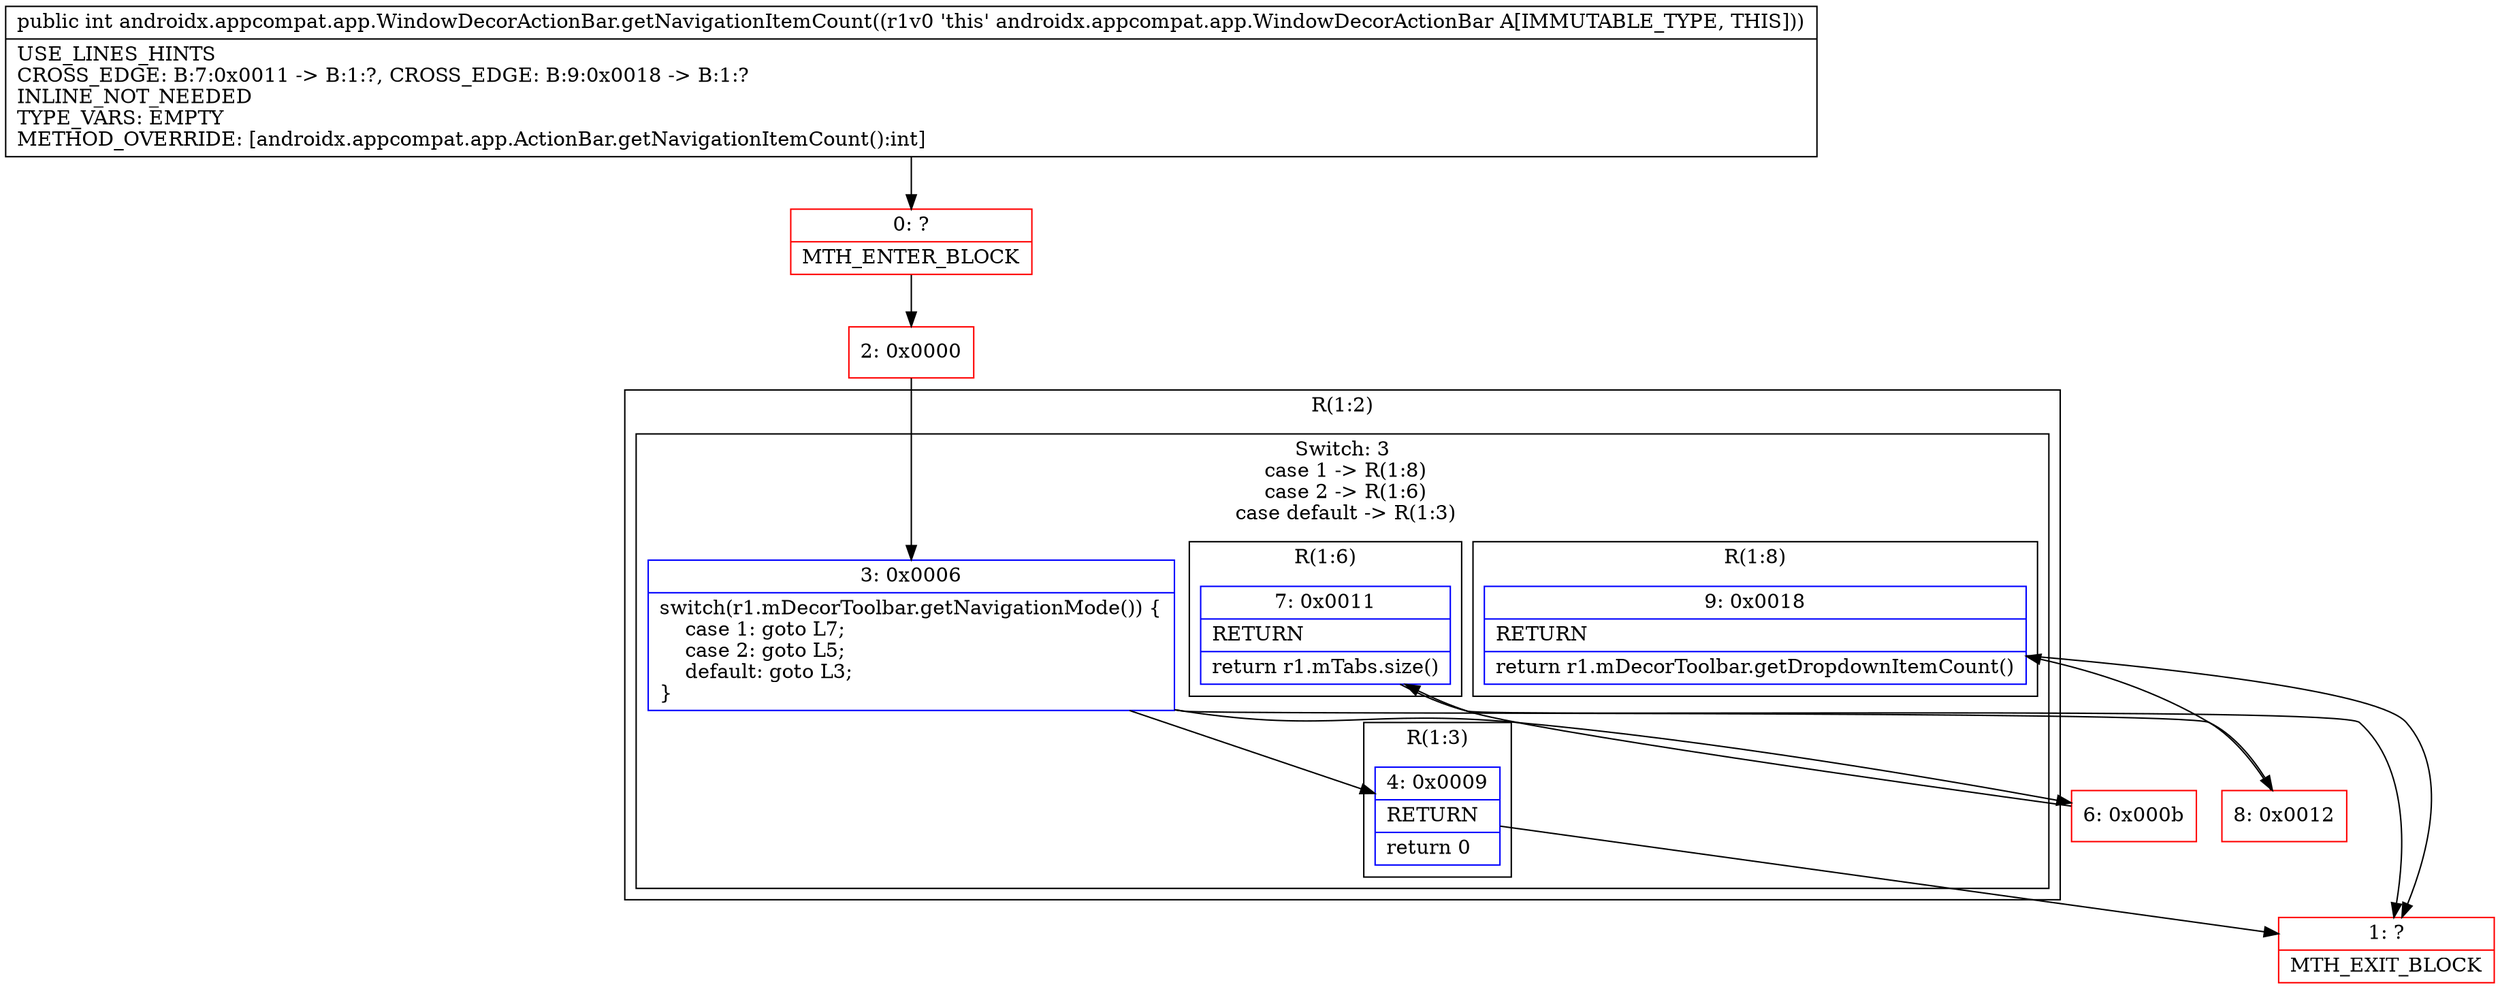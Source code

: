 digraph "CFG forandroidx.appcompat.app.WindowDecorActionBar.getNavigationItemCount()I" {
subgraph cluster_Region_816918171 {
label = "R(1:2)";
node [shape=record,color=blue];
subgraph cluster_SwitchRegion_1984409196 {
label = "Switch: 3
 case 1 -> R(1:8)
 case 2 -> R(1:6)
 case default -> R(1:3)";
node [shape=record,color=blue];
Node_3 [shape=record,label="{3\:\ 0x0006|switch(r1.mDecorToolbar.getNavigationMode()) \{\l    case 1: goto L7;\l    case 2: goto L5;\l    default: goto L3;\l\}\l}"];
subgraph cluster_Region_332142108 {
label = "R(1:8)";
node [shape=record,color=blue];
Node_9 [shape=record,label="{9\:\ 0x0018|RETURN\l|return r1.mDecorToolbar.getDropdownItemCount()\l}"];
}
subgraph cluster_Region_1220972010 {
label = "R(1:6)";
node [shape=record,color=blue];
Node_7 [shape=record,label="{7\:\ 0x0011|RETURN\l|return r1.mTabs.size()\l}"];
}
subgraph cluster_Region_1899673503 {
label = "R(1:3)";
node [shape=record,color=blue];
Node_4 [shape=record,label="{4\:\ 0x0009|RETURN\l|return 0\l}"];
}
}
}
Node_0 [shape=record,color=red,label="{0\:\ ?|MTH_ENTER_BLOCK\l}"];
Node_2 [shape=record,color=red,label="{2\:\ 0x0000}"];
Node_1 [shape=record,color=red,label="{1\:\ ?|MTH_EXIT_BLOCK\l}"];
Node_6 [shape=record,color=red,label="{6\:\ 0x000b}"];
Node_8 [shape=record,color=red,label="{8\:\ 0x0012}"];
MethodNode[shape=record,label="{public int androidx.appcompat.app.WindowDecorActionBar.getNavigationItemCount((r1v0 'this' androidx.appcompat.app.WindowDecorActionBar A[IMMUTABLE_TYPE, THIS]))  | USE_LINES_HINTS\lCROSS_EDGE: B:7:0x0011 \-\> B:1:?, CROSS_EDGE: B:9:0x0018 \-\> B:1:?\lINLINE_NOT_NEEDED\lTYPE_VARS: EMPTY\lMETHOD_OVERRIDE: [androidx.appcompat.app.ActionBar.getNavigationItemCount():int]\l}"];
MethodNode -> Node_0;Node_3 -> Node_4;
Node_3 -> Node_6;
Node_3 -> Node_8;
Node_9 -> Node_1;
Node_7 -> Node_1;
Node_4 -> Node_1;
Node_0 -> Node_2;
Node_2 -> Node_3;
Node_6 -> Node_7;
Node_8 -> Node_9;
}

